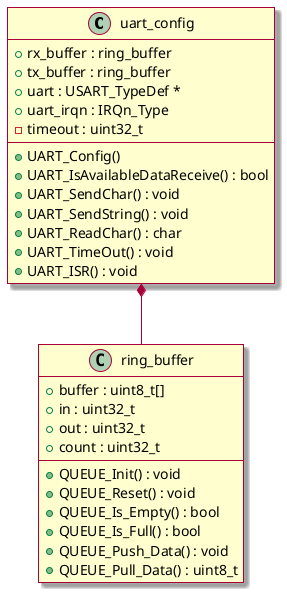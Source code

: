 @startuml uart

skin rose

class uart_config {
    + rx_buffer : ring_buffer
    + tx_buffer : ring_buffer
    + uart : USART_TypeDef *
    + uart_irqn : IRQn_Type
    - timeout : uint32_t

    + UART_Config()
    + UART_IsAvailableDataReceive() : bool
    + UART_SendChar() : void
    + UART_SendString() : void
    + UART_ReadChar() : char
    + UART_TimeOut() : void
    + UART_ISR() : void
}

class ring_buffer {
    + buffer : uint8_t[]
    + in : uint32_t
    + out : uint32_t
    + count : uint32_t

    + QUEUE_Init() : void
    + QUEUE_Reset() : void
    + QUEUE_Is_Empty() : bool
    + QUEUE_Is_Full() : bool
    + QUEUE_Push_Data() : void
    + QUEUE_Pull_Data() : uint8_t
}

uart_config *-- ring_buffer

@enduml